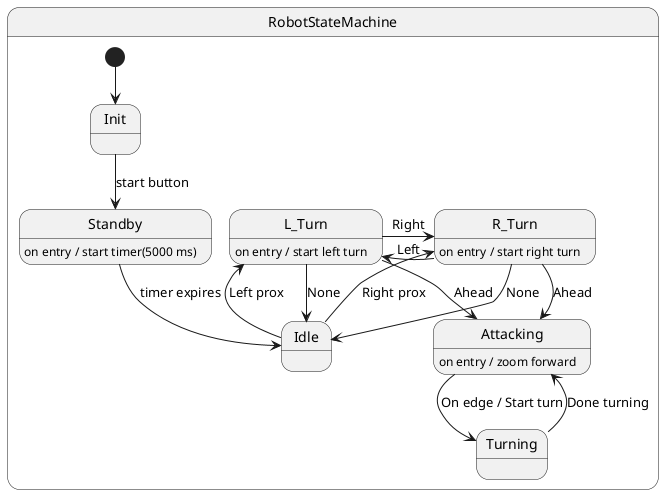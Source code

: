 @startuml
state RobotStateMachine {
    [*] --> Init
    Init --> Standby : start button
    Standby : on entry / start timer(5000 ms)
    Standby --> Idle : timer expires
    Idle --> L_Turn : Left prox
    Idle --> R_Turn : Right prox
    L_Turn : on entry / start left turn
    R_Turn : on entry / start right turn
    L_Turn -> R_Turn : Right
    R_Turn -> L_Turn : Left
    L_Turn --> Idle : None
    R_Turn --> Idle : None
    L_Turn --> Attacking : Ahead
    R_Turn --> Attacking : Ahead
    Attacking : on entry / zoom forward
    Attacking --> Turning : On edge / Start turn
    Turning --> Attacking : Done turning
}
@enduml
